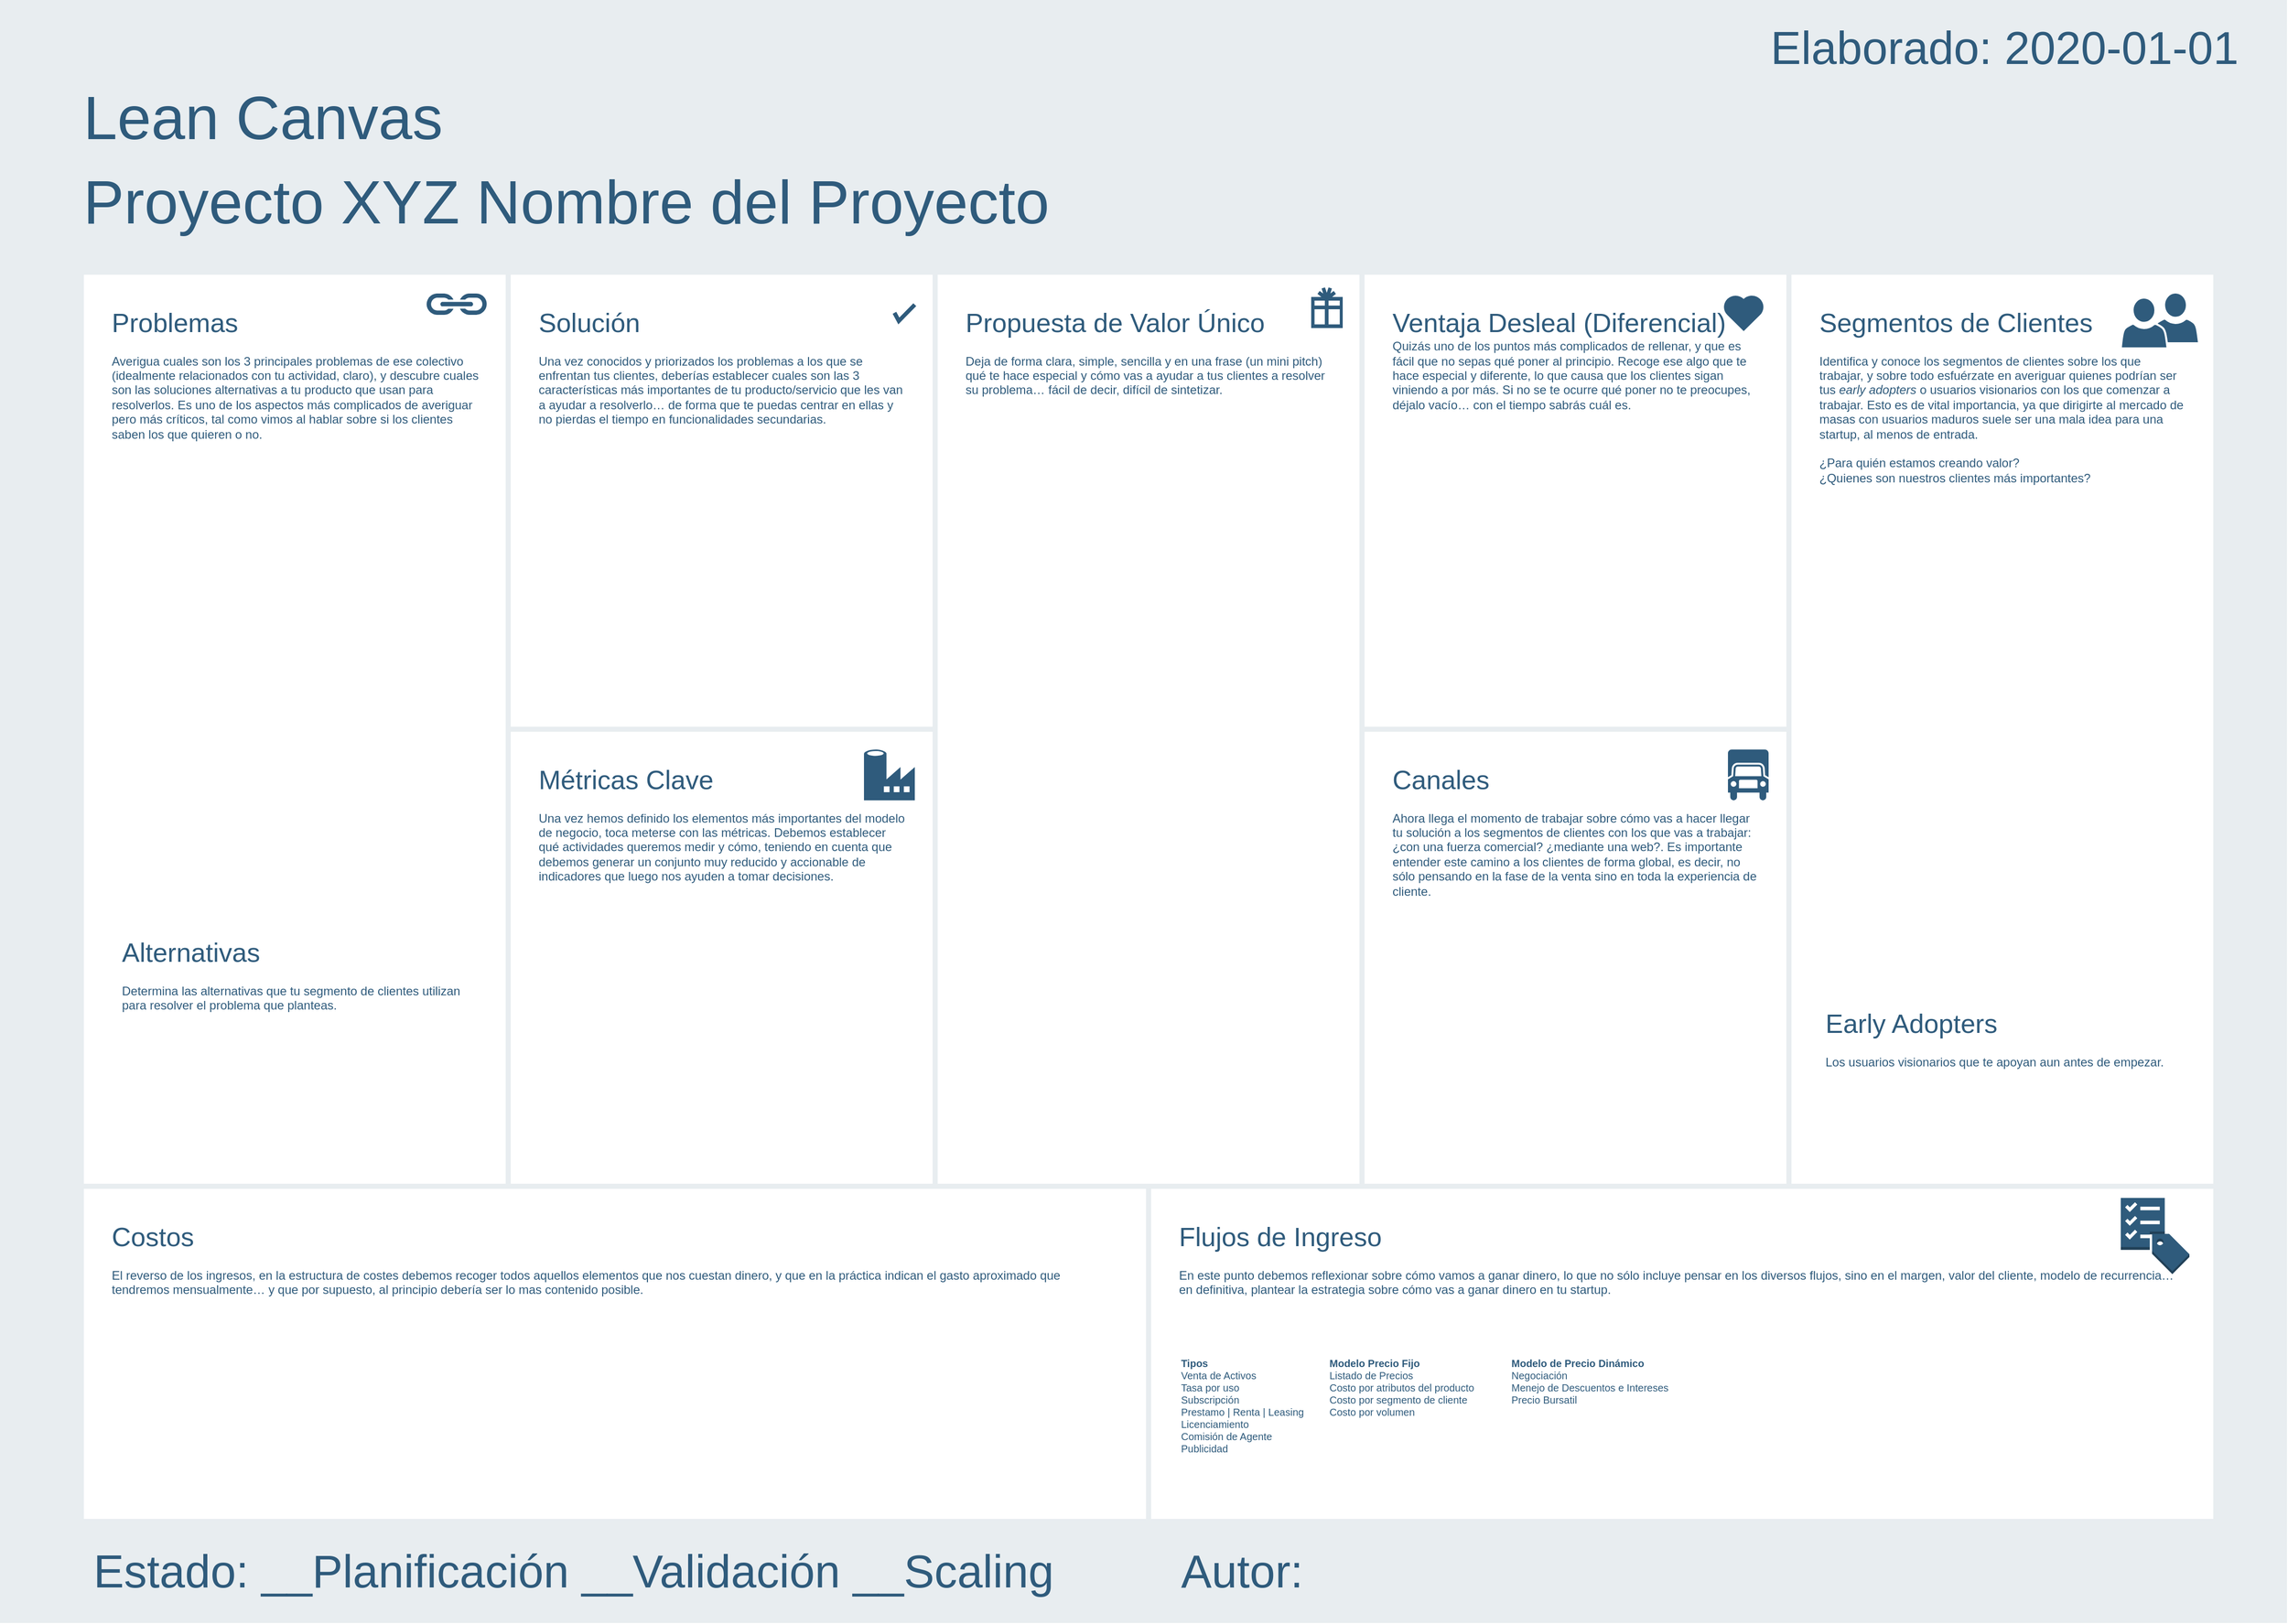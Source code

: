 <mxfile version="12.6.5" type="device"><diagram id="07fea595-8f29-1299-0266-81d95cde20df" name="Page-1"><mxGraphModel dx="5426" dy="2444" grid="1" gridSize="10" guides="1" tooltips="1" connect="1" arrows="1" fold="1" page="1" pageScale="1" pageWidth="1169" pageHeight="827" background="#ffffff" math="0" shadow="0"><root><mxCell id="0"/><mxCell id="1" parent="0"/><mxCell id="698" value="" style="rounded=0;whiteSpace=wrap;html=1;shadow=0;labelBackgroundColor=none;strokeColor=none;strokeWidth=3;fillColor=#e8edf0;fontSize=60;fontColor=#2F5B7C;align=left;" parent="1" vertex="1"><mxGeometry x="-2290" y="32" width="2250" height="1598" as="geometry"/></mxCell><mxCell id="699" value="&lt;div style=&quot;font-size: 26px&quot;&gt;Ventaja Desleal (Diferencial)&lt;/div&gt;&lt;div&gt;Quizás uno de los puntos más complicados de rellenar, y que es fácil que no sepas qué poner al principio. Recoge ese algo que te hace especial y diferente, lo que causa que los clientes sigan viniendo a por más. Si no se te ocurre qué poner no te preocupes, déjalo vacío… con el tiempo sabrás cuál es.&lt;/div&gt;" style="rounded=0;whiteSpace=wrap;html=1;shadow=0;labelBackgroundColor=none;strokeColor=#e8edf0;strokeWidth=5;fillColor=#ffffff;fontSize=12;fontColor=#2F5B7C;align=left;verticalAlign=top;spacing=30;" parent="1" vertex="1"><mxGeometry x="-950" y="300" width="420" height="450" as="geometry"/></mxCell><mxCell id="700" value="&lt;font&gt;&lt;font style=&quot;font-size: 26px&quot;&gt;Problemas&lt;/font&gt;&lt;br&gt;&lt;/font&gt;&lt;font style=&quot;line-height: 120% ; font-size: 12px&quot;&gt;&lt;br style=&quot;font-size: 12px&quot;&gt;&lt;span style=&quot;font-stretch: normal ; line-height: 120%&quot;&gt;Averigua cuales son los 3 principales problemas de ese colectivo (idealmente relacionados con tu actividad, claro), y descubre cuales son las soluciones alternativas a tu producto que usan para resolverlos. Es uno de los aspectos más complicados de averiguar&lt;br&gt;pero más críticos, tal como vimos al hablar sobre si los clientes saben los que quieren o no.&lt;/span&gt;&lt;br&gt;&lt;/font&gt;" style="rounded=0;whiteSpace=wrap;html=1;shadow=0;labelBackgroundColor=none;strokeColor=#e8edf0;strokeWidth=5;fillColor=#ffffff;fontSize=12;fontColor=#2F5B7C;align=left;verticalAlign=top;spacing=30;" parent="1" vertex="1"><mxGeometry x="-2210" y="300" width="420" height="900" as="geometry"/></mxCell><mxCell id="701" value="&lt;font&gt;&lt;font style=&quot;font-size: 26px&quot;&gt;Solución&lt;/font&gt;&lt;br style=&quot;font-size: 12px&quot;&gt;&lt;/font&gt;&lt;font&gt;&lt;br style=&quot;font-size: 12px&quot;&gt;&lt;div&gt;Una vez conocidos y priorizados los problemas a los que se enfrentan tus clientes, deberías establecer cuales son las 3 características más importantes de tu producto/servicio que les van a ayudar a resolverlo… de forma que te puedas centrar en ellas y no pierdas el tiempo en funcionalidades secundarias.&lt;br&gt;&lt;/div&gt;&lt;/font&gt;" style="rounded=0;whiteSpace=wrap;html=1;shadow=0;labelBackgroundColor=none;strokeColor=#e8edf0;strokeWidth=5;fillColor=#ffffff;fontSize=12;fontColor=#2F5B7C;align=left;verticalAlign=top;spacing=30;" parent="1" vertex="1"><mxGeometry x="-1790" y="300" width="420" height="450" as="geometry"/></mxCell><mxCell id="702" value="&lt;div&gt;&lt;span style=&quot;font-size: 26px&quot;&gt;Métricas Clave&lt;/span&gt;&lt;/div&gt;&lt;div&gt;&lt;br&gt;&lt;/div&gt;&lt;div&gt;Una vez hemos definido los elementos más importantes del modelo de negocio, toca meterse con las métricas. Debemos establecer qué actividades queremos medir y cómo, teniendo en cuenta que debemos generar un conjunto muy reducido y accionable de indicadores que luego nos ayuden a tomar decisiones.&lt;br&gt;&lt;/div&gt;" style="rounded=0;whiteSpace=wrap;html=1;shadow=0;labelBackgroundColor=none;strokeColor=#e8edf0;strokeWidth=5;fillColor=#ffffff;fontSize=12;fontColor=#2F5B7C;align=left;verticalAlign=top;spacing=30;" parent="1" vertex="1"><mxGeometry x="-1790" y="750" width="420" height="450" as="geometry"/></mxCell><mxCell id="703" value="&lt;div style=&quot;font-size: 26px&quot;&gt;&lt;font style=&quot;font-size: 26px&quot;&gt;Propuesta de Valor Único&lt;/font&gt;&lt;/div&gt;&lt;div&gt;&lt;br&gt;&lt;/div&gt;&lt;div&gt;Deja de forma clara, simple, sencilla y en una frase (un mini pitch) qué te hace especial y cómo vas a ayudar a tus clientes a resolver su problema… fácil de decir, difícil de sintetizar.&lt;br&gt;&lt;/div&gt;" style="rounded=0;whiteSpace=wrap;html=1;shadow=0;labelBackgroundColor=none;strokeColor=#e8edf0;strokeWidth=5;fillColor=#ffffff;fontSize=12;fontColor=#2F5B7C;align=left;verticalAlign=top;spacing=30;" parent="1" vertex="1"><mxGeometry x="-1370" y="300" width="420" height="900" as="geometry"/></mxCell><mxCell id="704" value="&lt;div&gt;&lt;font style=&quot;font-size: 26px&quot;&gt;Segmentos de Clientes&lt;/font&gt;&lt;/div&gt;&lt;div&gt;&lt;br&gt;&lt;/div&gt;&lt;font style=&quot;font-size: 12px ; line-height: 120%&quot;&gt;&lt;span style=&quot;font-stretch: normal ; line-height: 120%&quot;&gt;Identifica y conoce los segmentos de clientes sobre los que&lt;br&gt;trabajar, y sobre todo esfuérzate en averiguar quienes podrían ser&lt;br&gt;tus&lt;/span&gt; &lt;span style=&quot;font-stretch: normal ; font-style: italic ; line-height: 120% ; border: 0px ; margin: 0px ; outline: 0px ; padding: 0px ; vertical-align: baseline&quot;&gt;early adopters&lt;/span&gt; &lt;span style=&quot;font-stretch: normal ; line-height: 120%&quot;&gt;o usuarios visionarios con los que comenzar a trabajar. Esto es de vital importancia, ya que dirigirte al mercado de masas con usuarios maduros suele ser una mala idea para una startup, al menos de entrada.&lt;/span&gt;&lt;/font&gt;&lt;div&gt;&lt;br&gt;&lt;/div&gt;&lt;div&gt;¿Para quién estamos creando valor?&lt;/div&gt;&lt;div&gt;¿Quienes son nuestros clientes más importantes?&lt;/div&gt;&lt;div&gt;&lt;br&gt;&lt;/div&gt;&lt;div style=&quot;font-size: 10px&quot;&gt;&lt;br&gt;&lt;/div&gt;" style="rounded=0;whiteSpace=wrap;html=1;shadow=0;labelBackgroundColor=none;strokeColor=#e8edf0;strokeWidth=5;fillColor=#ffffff;fontSize=12;fontColor=#2F5B7C;align=left;verticalAlign=top;spacing=30;" parent="1" vertex="1"><mxGeometry x="-530" y="300" width="420" height="900" as="geometry"/></mxCell><mxCell id="705" value="&lt;div&gt;&lt;font style=&quot;font-size: 26px&quot;&gt;Canales&lt;/font&gt;&lt;/div&gt;&lt;div&gt;&lt;br&gt;&lt;/div&gt;&lt;div&gt;Ahora llega el momento de trabajar sobre cómo vas a hacer llegar tu solución a los segmentos de clientes con los que vas a trabajar: ¿con una fuerza comercial? ¿mediante una web?. Es importante entender este camino a los clientes de forma global, es decir, no sólo pensando en la fase de la venta sino en toda la experiencia de cliente.&lt;br&gt;&lt;/div&gt;" style="rounded=0;whiteSpace=wrap;html=1;shadow=0;labelBackgroundColor=none;strokeColor=#e8edf0;strokeWidth=5;fillColor=#ffffff;fontSize=12;fontColor=#2F5B7C;align=left;verticalAlign=top;spacing=30;" parent="1" vertex="1"><mxGeometry x="-950" y="750" width="420" height="450" as="geometry"/></mxCell><mxCell id="706" value="&lt;div style=&quot;font-size: 26px&quot;&gt;&lt;font style=&quot;font-size: 26px&quot;&gt;Costos&lt;/font&gt;&lt;/div&gt;&lt;div&gt;&lt;br&gt;&lt;/div&gt;&lt;div&gt;El reverso de los ingresos, en la estructura de costes debemos recoger todos aquellos elementos que nos cuestan dinero, y que en la práctica indican el gasto aproximado que tendremos mensualmente… y que por supuesto, al principio debería ser lo mas contenido posible.&lt;br&gt;&lt;/div&gt;" style="rounded=0;whiteSpace=wrap;html=1;shadow=0;labelBackgroundColor=none;strokeColor=#e8edf0;strokeWidth=5;fillColor=#ffffff;fontSize=12;fontColor=#2F5B7C;align=left;verticalAlign=top;spacing=30;" parent="1" vertex="1"><mxGeometry x="-2210" y="1200" width="1050" height="330" as="geometry"/></mxCell><mxCell id="707" value="&lt;div style=&quot;font-size: 26px&quot;&gt;Flujos de Ingreso&lt;/div&gt;&lt;div&gt;&lt;br&gt;&lt;/div&gt;&lt;div&gt;En este punto debemos reflexionar sobre cómo vamos a ganar dinero, lo que no sólo incluye pensar en los diversos flujos, sino en el margen, valor del cliente, modelo de recurrencia… en definitiva, plantear la estrategia sobre cómo vas a ganar dinero en tu startup.&lt;br&gt;&lt;/div&gt;" style="rounded=0;whiteSpace=wrap;html=1;shadow=0;labelBackgroundColor=none;strokeColor=#e8edf0;strokeWidth=5;fillColor=#ffffff;fontSize=12;fontColor=#2F5B7C;align=left;verticalAlign=top;spacing=30;" parent="1" vertex="1"><mxGeometry x="-1160" y="1200" width="1050" height="330" as="geometry"/></mxCell><mxCell id="708" value="Lean Canvas" style="text;html=1;resizable=0;points=[];autosize=1;align=left;verticalAlign=top;spacingTop=-4;fontSize=60;fontColor=#2F5B7C;" parent="1" vertex="1"><mxGeometry x="-2210" y="110" width="370" height="70" as="geometry"/></mxCell><mxCell id="709" value="" style="html=1;verticalLabelPosition=bottom;labelBackgroundColor=#ffffff;verticalAlign=top;shadow=0;dashed=0;strokeWidth=4;shape=mxgraph.ios7.misc.check;strokeColor=#2F5B7C;fillColor=#ffffff;gradientColor=none;fontSize=12;fontColor=#2F5B7C;align=left;" parent="1" vertex="1"><mxGeometry x="-1410" y="332" width="20" height="16" as="geometry"/></mxCell><mxCell id="710" value="" style="shape=mxgraph.signs.travel.present;html=1;fillColor=#2F5B7C;strokeColor=none;verticalLabelPosition=bottom;verticalAlign=top;align=center;shadow=0;labelBackgroundColor=none;fontSize=12;fontColor=#2F5B7C;" parent="1" vertex="1"><mxGeometry x="-1000" y="315" width="31" height="40" as="geometry"/></mxCell><mxCell id="711" value="" style="html=1;verticalLabelPosition=bottom;labelBackgroundColor=#ffffff;verticalAlign=top;strokeWidth=3;strokeColor=none;fillColor=#2F5B7C;shadow=0;dashed=0;shape=mxgraph.ios7.icons.heart;fontSize=12;fontColor=#2F5B7C;align=left;" parent="1" vertex="1"><mxGeometry x="-595.0" y="322" width="41" height="36" as="geometry"/></mxCell><mxCell id="712" value="&lt;div style=&quot;font-size: 10px&quot;&gt;&lt;b&gt;Modelo de Precio Dinámico&lt;/b&gt;&lt;/div&gt;&lt;div style=&quot;font-size: 10px&quot;&gt;Negociación&lt;/div&gt;&lt;div style=&quot;font-size: 10px&quot;&gt;Menejo de Descuentos e Intereses&lt;/div&gt;&lt;div style=&quot;font-size: 10px&quot;&gt;Precio Bursatil&lt;/div&gt;" style="text;html=1;resizable=0;points=[];autosize=1;align=left;verticalAlign=top;spacingTop=-4;fontSize=10;fontColor=#2F5B7C;" parent="1" vertex="1"><mxGeometry x="-805.5" y="1366" width="170" height="50" as="geometry"/></mxCell><mxCell id="713" value="&lt;div style=&quot;font-size: 10px&quot;&gt;&lt;b&gt;Modelo Precio Fijo&lt;/b&gt;&lt;/div&gt;&lt;div style=&quot;font-size: 10px&quot;&gt;Listado de Precios&lt;/div&gt;&lt;div style=&quot;font-size: 10px&quot;&gt;Costo por atributos del producto&lt;/div&gt;&lt;div style=&quot;font-size: 10px&quot;&gt;Costo por segmento de cliente&lt;/div&gt;&lt;div style=&quot;font-size: 10px&quot;&gt;Costo por volumen&lt;/div&gt;" style="text;html=1;resizable=0;points=[];autosize=1;align=left;verticalAlign=top;spacingTop=-4;fontSize=10;fontColor=#2F5B7C;" parent="1" vertex="1"><mxGeometry x="-984.5" y="1366" width="160" height="60" as="geometry"/></mxCell><mxCell id="714" value="&lt;div style=&quot;font-size: 10px&quot;&gt;&lt;b&gt;Tipos&lt;/b&gt;&lt;/div&gt;&lt;div style=&quot;font-size: 10px&quot;&gt;Venta de Activos&lt;/div&gt;&lt;div style=&quot;font-size: 10px&quot;&gt;Tasa por uso&lt;/div&gt;&lt;div style=&quot;font-size: 10px&quot;&gt;Subscripción&lt;/div&gt;&lt;div style=&quot;font-size: 10px&quot;&gt;Prestamo | Renta | Leasing&lt;/div&gt;&lt;div style=&quot;font-size: 10px&quot;&gt;Licenciamiento&lt;/div&gt;&lt;div style=&quot;font-size: 10px&quot;&gt;Comisión de Agente&lt;/div&gt;&lt;div style=&quot;font-size: 10px&quot;&gt;Publicidad&lt;/div&gt;" style="text;html=1;resizable=0;points=[];autosize=1;align=left;verticalAlign=top;spacingTop=-4;fontSize=10;fontColor=#2F5B7C;" parent="1" vertex="1"><mxGeometry x="-1130" y="1366" width="140" height="100" as="geometry"/></mxCell><mxCell id="715" value="" style="shadow=0;dashed=0;html=1;strokeColor=none;labelPosition=center;verticalLabelPosition=bottom;verticalAlign=top;shape=mxgraph.mscae.cloud.data_factory;fillColor=#2F5B7C;labelBackgroundColor=none;fontSize=10;fontColor=#2F5B7C;align=left;" parent="1" vertex="1"><mxGeometry x="-1440" y="770" width="50" height="50" as="geometry"/></mxCell><mxCell id="716" value="" style="shape=mxgraph.signs.transportation.truck_6;html=1;fillColor=#2F5B7C;strokeColor=none;verticalLabelPosition=bottom;verticalAlign=top;align=center;shadow=0;labelBackgroundColor=none;fontSize=10;fontColor=#2F5B7C;aspect=fixed;" parent="1" vertex="1"><mxGeometry x="-590" y="770" width="40" height="50" as="geometry"/></mxCell><mxCell id="717" value="" style="shape=image;html=1;verticalAlign=top;verticalLabelPosition=bottom;labelBackgroundColor=#ffffff;imageAspect=0;aspect=fixed;image=https://cdn4.iconfinder.com/data/icons/evil-icons-user-interface/64/price-128.png;shadow=0;strokeColor=#e8edf0;strokeWidth=3;fillColor=#2F5B7C;gradientColor=none;fontSize=10;fontColor=#2F5B7C;align=left;" parent="1" vertex="1"><mxGeometry x="-1226" y="1220" width="58" height="58" as="geometry"/></mxCell><mxCell id="718" value="" style="dashed=0;html=1;shape=mxgraph.aws3.checklist_cost;fillColor=#2F5B7C;gradientColor=none;shadow=0;labelBackgroundColor=none;strokeColor=none;strokeWidth=3;fontSize=10;fontColor=#2F5B7C;align=left;" parent="1" vertex="1"><mxGeometry x="-203.5" y="1211.5" width="67.5" height="75" as="geometry"/></mxCell><mxCell id="719" value="" style="shadow=0;dashed=0;html=1;strokeColor=none;fillColor=#2F5B7C;labelPosition=center;verticalLabelPosition=bottom;verticalAlign=top;outlineConnect=0;shape=mxgraph.office.concepts.link;labelBackgroundColor=none;fontSize=10;fontColor=#000000;align=left;" parent="1" vertex="1"><mxGeometry x="-1871" y="321" width="61" height="21" as="geometry"/></mxCell><mxCell id="720" value="" style="group" parent="1" vertex="1" connectable="0"><mxGeometry x="-203.5" y="325" width="69" height="50" as="geometry"/></mxCell><mxCell id="721" value="" style="shadow=0;dashed=0;html=1;strokeColor=#FFFFFF;labelPosition=center;verticalLabelPosition=bottom;verticalAlign=top;outlineConnect=0;shape=mxgraph.office.users.user;fillColor=#2F5B7C;labelBackgroundColor=none;fontSize=10;fontColor=#000000;align=left;strokeWidth=2;" parent="720" vertex="1"><mxGeometry x="31" y="-5" width="46" height="50" as="geometry"/></mxCell><mxCell id="722" value="" style="shadow=0;dashed=0;html=1;strokeColor=#FFFFFF;labelPosition=center;verticalLabelPosition=bottom;verticalAlign=top;outlineConnect=0;shape=mxgraph.office.users.user;fillColor=#2F5B7C;labelBackgroundColor=none;fontSize=10;fontColor=#000000;align=left;strokeWidth=2;" parent="720" vertex="1"><mxGeometry width="46" height="50" as="geometry"/></mxCell><mxCell id="aa863dtjVmI2OaxBEZ5n-722" value="&lt;div&gt;&lt;font style=&quot;font-size: 26px&quot;&gt;Early Adopters&lt;/font&gt;&lt;/div&gt;&lt;div&gt;&lt;br&gt;&lt;/div&gt;&lt;font style=&quot;line-height: 120% ; font-size: 12px&quot;&gt;&lt;span style=&quot;font-stretch: normal ; line-height: 120%&quot;&gt;Los usuarios visionarios que te apoyan aun antes de empezar.&lt;br&gt;&lt;/span&gt;&lt;/font&gt;" style="rounded=0;whiteSpace=wrap;html=1;shadow=0;labelBackgroundColor=none;strokeColor=none;strokeWidth=5;fillColor=#ffffff;fontSize=12;fontColor=#2F5B7C;align=left;verticalAlign=top;spacing=30;" vertex="1" parent="1"><mxGeometry x="-524" y="990" width="400" height="200" as="geometry"/></mxCell><mxCell id="aa863dtjVmI2OaxBEZ5n-723" value="&lt;div&gt;&lt;font style=&quot;font-size: 26px&quot;&gt;Alternativas&lt;/font&gt;&lt;/div&gt;&lt;div&gt;&lt;br&gt;&lt;/div&gt;&lt;font style=&quot;line-height: 120% ; font-size: 12px&quot;&gt;&lt;span style=&quot;font-stretch: normal ; line-height: 120%&quot;&gt;Determina las alternativas que tu segmento de clientes utilizan para resolver el problema que planteas.&lt;br&gt;&lt;/span&gt;&lt;/font&gt;" style="rounded=0;whiteSpace=wrap;html=1;shadow=0;labelBackgroundColor=none;strokeColor=none;strokeWidth=5;fillColor=#ffffff;fontSize=12;fontColor=#2F5B7C;align=left;verticalAlign=top;spacing=30;" vertex="1" parent="1"><mxGeometry x="-2200" y="920" width="400" height="270" as="geometry"/></mxCell><mxCell id="aa863dtjVmI2OaxBEZ5n-724" value="Proyecto XYZ Nombre del Proyecto" style="text;html=1;resizable=0;points=[];autosize=1;align=left;verticalAlign=top;spacingTop=-4;fontSize=60;fontColor=#2F5B7C;" vertex="1" parent="1"><mxGeometry x="-2210" y="193" width="970" height="70" as="geometry"/></mxCell><mxCell id="aa863dtjVmI2OaxBEZ5n-725" value="Elaborado: 2020-01-01" style="text;html=1;resizable=0;points=[];autosize=1;align=left;verticalAlign=top;spacingTop=-4;fontSize=45;fontColor=#2F5B7C;" vertex="1" parent="1"><mxGeometry x="-550" y="50" width="480" height="60" as="geometry"/></mxCell><mxCell id="aa863dtjVmI2OaxBEZ5n-726" value="Estado: __Planificación __Validación __Scaling" style="text;html=1;resizable=0;points=[];autosize=1;align=left;verticalAlign=top;spacingTop=-4;fontSize=45;fontColor=#2F5B7C;" vertex="1" parent="1"><mxGeometry x="-2200" y="1550" width="960" height="60" as="geometry"/></mxCell><mxCell id="aa863dtjVmI2OaxBEZ5n-729" value="Autor:&amp;nbsp;" style="text;html=1;resizable=0;points=[];autosize=1;align=left;verticalAlign=top;spacingTop=-4;fontSize=45;fontColor=#2F5B7C;strokeColor=none;" vertex="1" parent="1"><mxGeometry x="-1130" y="1550" width="150" height="60" as="geometry"/></mxCell></root></mxGraphModel></diagram></mxfile>